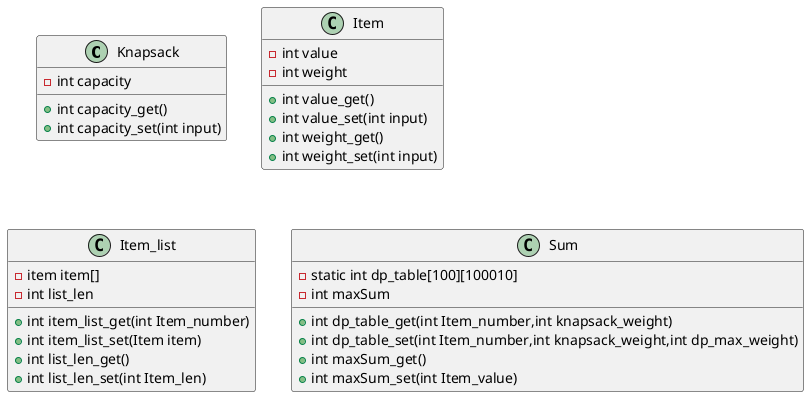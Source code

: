 @startuml
class Knapsack{
    -int capacity
    +int capacity_get()
    +int capacity_set(int input)
}
class Item{
    -int value
    -int weight
    +int value_get()
    +int value_set(int input)
    +int weight_get()
    +int weight_set(int input)
}

class Item_list{
    -item item[]
    -int list_len
    +int item_list_get(int Item_number)
    +int item_list_set(Item item)
    +int list_len_get()
    +int list_len_set(int Item_len)
}

class Sum{
    -static int dp_table[100][100010]
    -int maxSum
    +int dp_table_get(int Item_number,int knapsack_weight)
    +int dp_table_set(int Item_number,int knapsack_weight,int dp_max_weight)
    +int maxSum_get()
    +int maxSum_set(int Item_value)
}
@enduml
